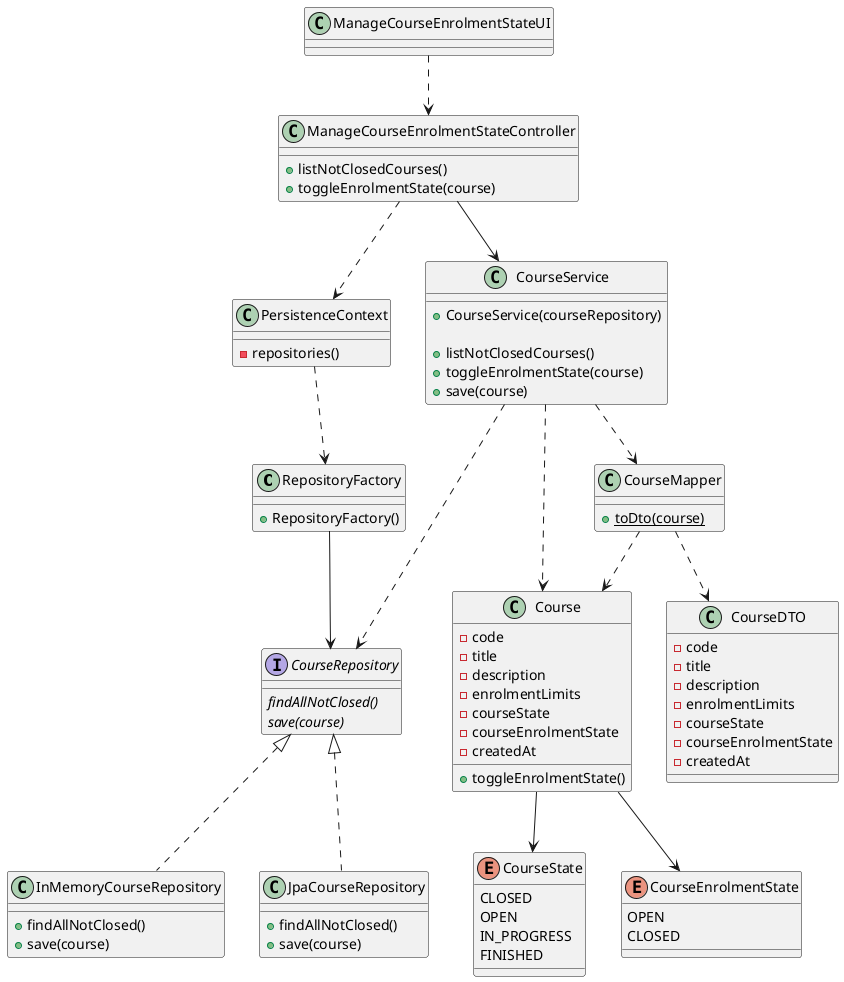 @startuml US1003_CD

class RepositoryFactory {
  + RepositoryFactory()
}

interface CourseRepository {
  {abstract} findAllNotClosed()
  {abstract} save(course)
}

class InMemoryCourseRepository {
  + findAllNotClosed()
  + save(course)
}

class JpaCourseRepository {
  + findAllNotClosed()
  + save(course)
}

class PersistenceContext {
  - repositories()
}

class CourseService {
  + CourseService(courseRepository)

  + listNotClosedCourses()
  + toggleEnrolmentState(course)
  + save(course)
}

class ManageCourseEnrolmentStateUI {}

class ManageCourseEnrolmentStateController {
  + listNotClosedCourses()
  + toggleEnrolmentState(course)
}

class Course {
  - code
  - title
  - description
  - enrolmentLimits
  - courseState
  - courseEnrolmentState
  - createdAt

  + toggleEnrolmentState()
}

class CourseMapper {
  + {static} toDto(course)
}

enum CourseState {
  CLOSED
  OPEN
  IN_PROGRESS
  FINISHED
}

enum CourseEnrolmentState {
  OPEN
  CLOSED
}

class CourseDTO {
  - code
  - title
  - description
  - enrolmentLimits
  - courseState
  - courseEnrolmentState
  - createdAt
}

ManageCourseEnrolmentStateUI ..> ManageCourseEnrolmentStateController
ManageCourseEnrolmentStateController ..> PersistenceContext
ManageCourseEnrolmentStateController --> CourseService
PersistenceContext ..> RepositoryFactory
RepositoryFactory --> CourseRepository

CourseService ..> Course
CourseService ..> CourseMapper
CourseService ..> CourseRepository

CourseMapper ..> Course
CourseMapper ..> CourseDTO

CourseRepository <|.. InMemoryCourseRepository
CourseRepository <|.. JpaCourseRepository

Course --> CourseState
Course --> CourseEnrolmentState

@enduml
